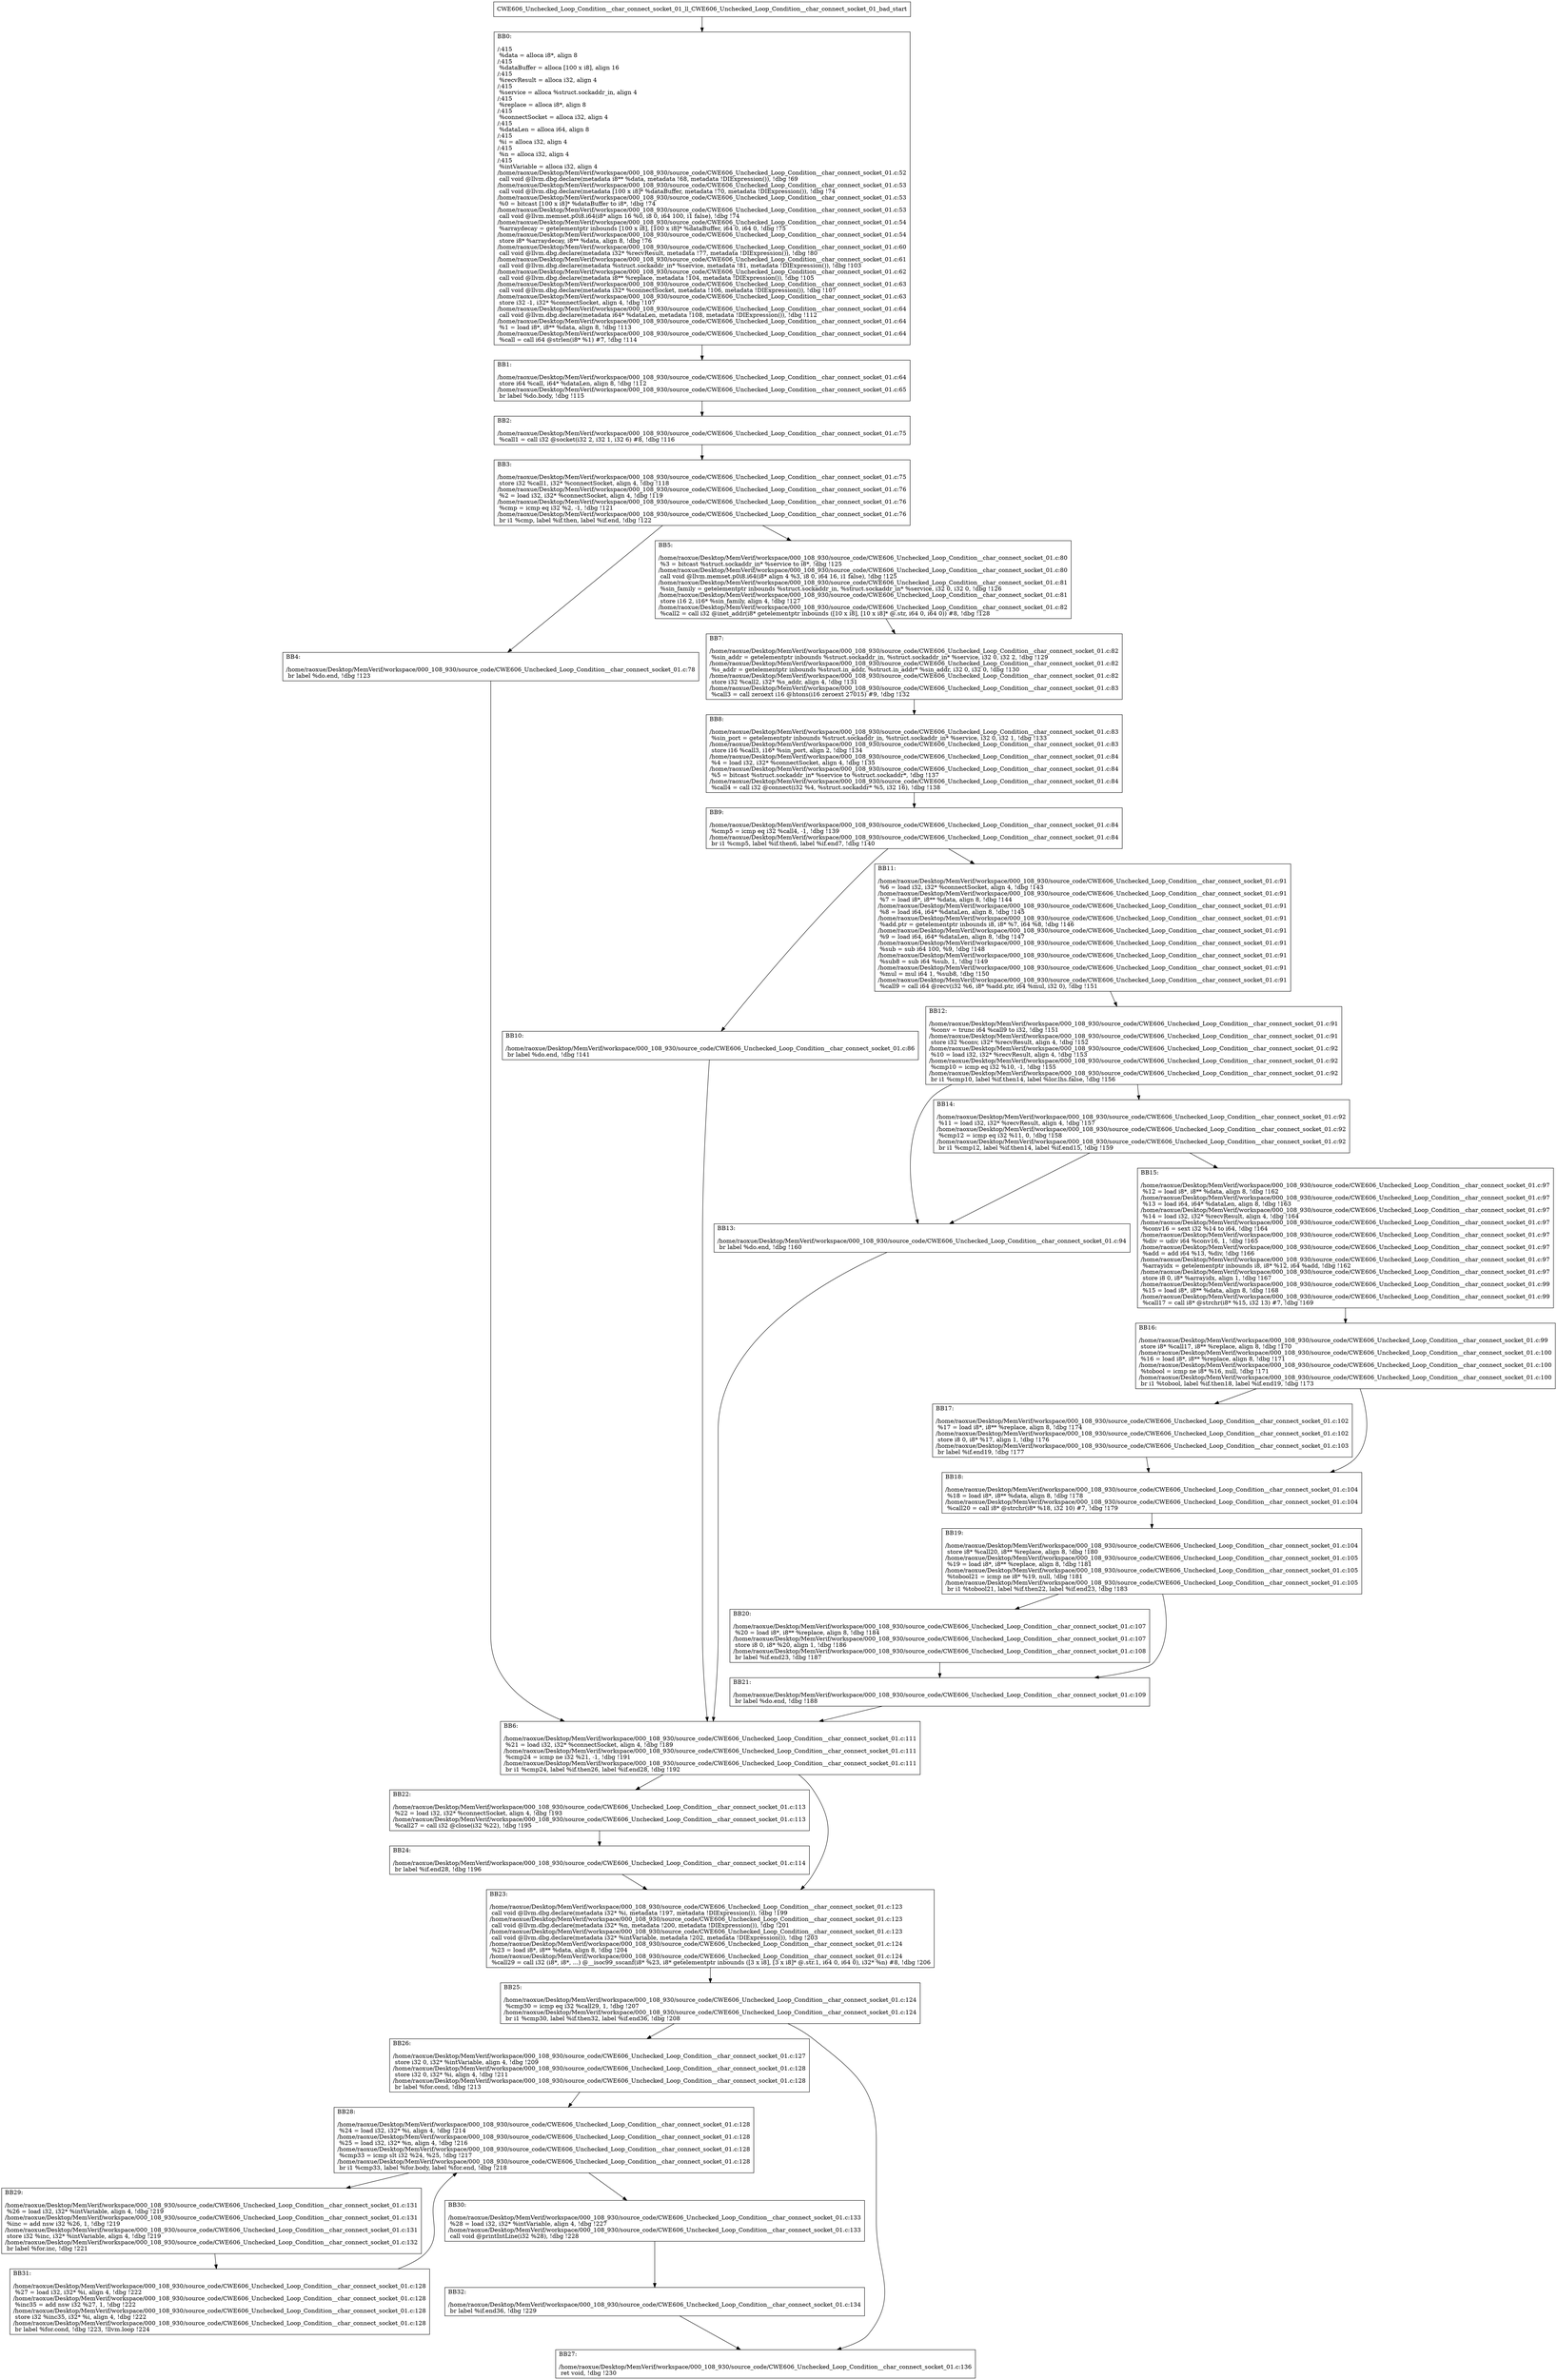 digraph "CFG for'CWE606_Unchecked_Loop_Condition__char_connect_socket_01_ll_CWE606_Unchecked_Loop_Condition__char_connect_socket_01_bad' function" {
	BBCWE606_Unchecked_Loop_Condition__char_connect_socket_01_ll_CWE606_Unchecked_Loop_Condition__char_connect_socket_01_bad_start[shape=record,label="{CWE606_Unchecked_Loop_Condition__char_connect_socket_01_ll_CWE606_Unchecked_Loop_Condition__char_connect_socket_01_bad_start}"];
	BBCWE606_Unchecked_Loop_Condition__char_connect_socket_01_ll_CWE606_Unchecked_Loop_Condition__char_connect_socket_01_bad_start-> CWE606_Unchecked_Loop_Condition__char_connect_socket_01_ll_CWE606_Unchecked_Loop_Condition__char_connect_socket_01_badBB0;
	CWE606_Unchecked_Loop_Condition__char_connect_socket_01_ll_CWE606_Unchecked_Loop_Condition__char_connect_socket_01_badBB0 [shape=record, label="{BB0:\l\l/:415\l
  %data = alloca i8*, align 8\l
/:415\l
  %dataBuffer = alloca [100 x i8], align 16\l
/:415\l
  %recvResult = alloca i32, align 4\l
/:415\l
  %service = alloca %struct.sockaddr_in, align 4\l
/:415\l
  %replace = alloca i8*, align 8\l
/:415\l
  %connectSocket = alloca i32, align 4\l
/:415\l
  %dataLen = alloca i64, align 8\l
/:415\l
  %i = alloca i32, align 4\l
/:415\l
  %n = alloca i32, align 4\l
/:415\l
  %intVariable = alloca i32, align 4\l
/home/raoxue/Desktop/MemVerif/workspace/000_108_930/source_code/CWE606_Unchecked_Loop_Condition__char_connect_socket_01.c:52\l
  call void @llvm.dbg.declare(metadata i8** %data, metadata !68, metadata !DIExpression()), !dbg !69\l
/home/raoxue/Desktop/MemVerif/workspace/000_108_930/source_code/CWE606_Unchecked_Loop_Condition__char_connect_socket_01.c:53\l
  call void @llvm.dbg.declare(metadata [100 x i8]* %dataBuffer, metadata !70, metadata !DIExpression()), !dbg !74\l
/home/raoxue/Desktop/MemVerif/workspace/000_108_930/source_code/CWE606_Unchecked_Loop_Condition__char_connect_socket_01.c:53\l
  %0 = bitcast [100 x i8]* %dataBuffer to i8*, !dbg !74\l
/home/raoxue/Desktop/MemVerif/workspace/000_108_930/source_code/CWE606_Unchecked_Loop_Condition__char_connect_socket_01.c:53\l
  call void @llvm.memset.p0i8.i64(i8* align 16 %0, i8 0, i64 100, i1 false), !dbg !74\l
/home/raoxue/Desktop/MemVerif/workspace/000_108_930/source_code/CWE606_Unchecked_Loop_Condition__char_connect_socket_01.c:54\l
  %arraydecay = getelementptr inbounds [100 x i8], [100 x i8]* %dataBuffer, i64 0, i64 0, !dbg !75\l
/home/raoxue/Desktop/MemVerif/workspace/000_108_930/source_code/CWE606_Unchecked_Loop_Condition__char_connect_socket_01.c:54\l
  store i8* %arraydecay, i8** %data, align 8, !dbg !76\l
/home/raoxue/Desktop/MemVerif/workspace/000_108_930/source_code/CWE606_Unchecked_Loop_Condition__char_connect_socket_01.c:60\l
  call void @llvm.dbg.declare(metadata i32* %recvResult, metadata !77, metadata !DIExpression()), !dbg !80\l
/home/raoxue/Desktop/MemVerif/workspace/000_108_930/source_code/CWE606_Unchecked_Loop_Condition__char_connect_socket_01.c:61\l
  call void @llvm.dbg.declare(metadata %struct.sockaddr_in* %service, metadata !81, metadata !DIExpression()), !dbg !103\l
/home/raoxue/Desktop/MemVerif/workspace/000_108_930/source_code/CWE606_Unchecked_Loop_Condition__char_connect_socket_01.c:62\l
  call void @llvm.dbg.declare(metadata i8** %replace, metadata !104, metadata !DIExpression()), !dbg !105\l
/home/raoxue/Desktop/MemVerif/workspace/000_108_930/source_code/CWE606_Unchecked_Loop_Condition__char_connect_socket_01.c:63\l
  call void @llvm.dbg.declare(metadata i32* %connectSocket, metadata !106, metadata !DIExpression()), !dbg !107\l
/home/raoxue/Desktop/MemVerif/workspace/000_108_930/source_code/CWE606_Unchecked_Loop_Condition__char_connect_socket_01.c:63\l
  store i32 -1, i32* %connectSocket, align 4, !dbg !107\l
/home/raoxue/Desktop/MemVerif/workspace/000_108_930/source_code/CWE606_Unchecked_Loop_Condition__char_connect_socket_01.c:64\l
  call void @llvm.dbg.declare(metadata i64* %dataLen, metadata !108, metadata !DIExpression()), !dbg !112\l
/home/raoxue/Desktop/MemVerif/workspace/000_108_930/source_code/CWE606_Unchecked_Loop_Condition__char_connect_socket_01.c:64\l
  %1 = load i8*, i8** %data, align 8, !dbg !113\l
/home/raoxue/Desktop/MemVerif/workspace/000_108_930/source_code/CWE606_Unchecked_Loop_Condition__char_connect_socket_01.c:64\l
  %call = call i64 @strlen(i8* %1) #7, !dbg !114\l
}"];
	CWE606_Unchecked_Loop_Condition__char_connect_socket_01_ll_CWE606_Unchecked_Loop_Condition__char_connect_socket_01_badBB0-> CWE606_Unchecked_Loop_Condition__char_connect_socket_01_ll_CWE606_Unchecked_Loop_Condition__char_connect_socket_01_badBB1;
	CWE606_Unchecked_Loop_Condition__char_connect_socket_01_ll_CWE606_Unchecked_Loop_Condition__char_connect_socket_01_badBB1 [shape=record, label="{BB1:\l\l/home/raoxue/Desktop/MemVerif/workspace/000_108_930/source_code/CWE606_Unchecked_Loop_Condition__char_connect_socket_01.c:64\l
  store i64 %call, i64* %dataLen, align 8, !dbg !112\l
/home/raoxue/Desktop/MemVerif/workspace/000_108_930/source_code/CWE606_Unchecked_Loop_Condition__char_connect_socket_01.c:65\l
  br label %do.body, !dbg !115\l
}"];
	CWE606_Unchecked_Loop_Condition__char_connect_socket_01_ll_CWE606_Unchecked_Loop_Condition__char_connect_socket_01_badBB1-> CWE606_Unchecked_Loop_Condition__char_connect_socket_01_ll_CWE606_Unchecked_Loop_Condition__char_connect_socket_01_badBB2;
	CWE606_Unchecked_Loop_Condition__char_connect_socket_01_ll_CWE606_Unchecked_Loop_Condition__char_connect_socket_01_badBB2 [shape=record, label="{BB2:\l\l/home/raoxue/Desktop/MemVerif/workspace/000_108_930/source_code/CWE606_Unchecked_Loop_Condition__char_connect_socket_01.c:75\l
  %call1 = call i32 @socket(i32 2, i32 1, i32 6) #8, !dbg !116\l
}"];
	CWE606_Unchecked_Loop_Condition__char_connect_socket_01_ll_CWE606_Unchecked_Loop_Condition__char_connect_socket_01_badBB2-> CWE606_Unchecked_Loop_Condition__char_connect_socket_01_ll_CWE606_Unchecked_Loop_Condition__char_connect_socket_01_badBB3;
	CWE606_Unchecked_Loop_Condition__char_connect_socket_01_ll_CWE606_Unchecked_Loop_Condition__char_connect_socket_01_badBB3 [shape=record, label="{BB3:\l\l/home/raoxue/Desktop/MemVerif/workspace/000_108_930/source_code/CWE606_Unchecked_Loop_Condition__char_connect_socket_01.c:75\l
  store i32 %call1, i32* %connectSocket, align 4, !dbg !118\l
/home/raoxue/Desktop/MemVerif/workspace/000_108_930/source_code/CWE606_Unchecked_Loop_Condition__char_connect_socket_01.c:76\l
  %2 = load i32, i32* %connectSocket, align 4, !dbg !119\l
/home/raoxue/Desktop/MemVerif/workspace/000_108_930/source_code/CWE606_Unchecked_Loop_Condition__char_connect_socket_01.c:76\l
  %cmp = icmp eq i32 %2, -1, !dbg !121\l
/home/raoxue/Desktop/MemVerif/workspace/000_108_930/source_code/CWE606_Unchecked_Loop_Condition__char_connect_socket_01.c:76\l
  br i1 %cmp, label %if.then, label %if.end, !dbg !122\l
}"];
	CWE606_Unchecked_Loop_Condition__char_connect_socket_01_ll_CWE606_Unchecked_Loop_Condition__char_connect_socket_01_badBB3-> CWE606_Unchecked_Loop_Condition__char_connect_socket_01_ll_CWE606_Unchecked_Loop_Condition__char_connect_socket_01_badBB4;
	CWE606_Unchecked_Loop_Condition__char_connect_socket_01_ll_CWE606_Unchecked_Loop_Condition__char_connect_socket_01_badBB3-> CWE606_Unchecked_Loop_Condition__char_connect_socket_01_ll_CWE606_Unchecked_Loop_Condition__char_connect_socket_01_badBB5;
	CWE606_Unchecked_Loop_Condition__char_connect_socket_01_ll_CWE606_Unchecked_Loop_Condition__char_connect_socket_01_badBB4 [shape=record, label="{BB4:\l\l/home/raoxue/Desktop/MemVerif/workspace/000_108_930/source_code/CWE606_Unchecked_Loop_Condition__char_connect_socket_01.c:78\l
  br label %do.end, !dbg !123\l
}"];
	CWE606_Unchecked_Loop_Condition__char_connect_socket_01_ll_CWE606_Unchecked_Loop_Condition__char_connect_socket_01_badBB4-> CWE606_Unchecked_Loop_Condition__char_connect_socket_01_ll_CWE606_Unchecked_Loop_Condition__char_connect_socket_01_badBB6;
	CWE606_Unchecked_Loop_Condition__char_connect_socket_01_ll_CWE606_Unchecked_Loop_Condition__char_connect_socket_01_badBB5 [shape=record, label="{BB5:\l\l/home/raoxue/Desktop/MemVerif/workspace/000_108_930/source_code/CWE606_Unchecked_Loop_Condition__char_connect_socket_01.c:80\l
  %3 = bitcast %struct.sockaddr_in* %service to i8*, !dbg !125\l
/home/raoxue/Desktop/MemVerif/workspace/000_108_930/source_code/CWE606_Unchecked_Loop_Condition__char_connect_socket_01.c:80\l
  call void @llvm.memset.p0i8.i64(i8* align 4 %3, i8 0, i64 16, i1 false), !dbg !125\l
/home/raoxue/Desktop/MemVerif/workspace/000_108_930/source_code/CWE606_Unchecked_Loop_Condition__char_connect_socket_01.c:81\l
  %sin_family = getelementptr inbounds %struct.sockaddr_in, %struct.sockaddr_in* %service, i32 0, i32 0, !dbg !126\l
/home/raoxue/Desktop/MemVerif/workspace/000_108_930/source_code/CWE606_Unchecked_Loop_Condition__char_connect_socket_01.c:81\l
  store i16 2, i16* %sin_family, align 4, !dbg !127\l
/home/raoxue/Desktop/MemVerif/workspace/000_108_930/source_code/CWE606_Unchecked_Loop_Condition__char_connect_socket_01.c:82\l
  %call2 = call i32 @inet_addr(i8* getelementptr inbounds ([10 x i8], [10 x i8]* @.str, i64 0, i64 0)) #8, !dbg !128\l
}"];
	CWE606_Unchecked_Loop_Condition__char_connect_socket_01_ll_CWE606_Unchecked_Loop_Condition__char_connect_socket_01_badBB5-> CWE606_Unchecked_Loop_Condition__char_connect_socket_01_ll_CWE606_Unchecked_Loop_Condition__char_connect_socket_01_badBB7;
	CWE606_Unchecked_Loop_Condition__char_connect_socket_01_ll_CWE606_Unchecked_Loop_Condition__char_connect_socket_01_badBB7 [shape=record, label="{BB7:\l\l/home/raoxue/Desktop/MemVerif/workspace/000_108_930/source_code/CWE606_Unchecked_Loop_Condition__char_connect_socket_01.c:82\l
  %sin_addr = getelementptr inbounds %struct.sockaddr_in, %struct.sockaddr_in* %service, i32 0, i32 2, !dbg !129\l
/home/raoxue/Desktop/MemVerif/workspace/000_108_930/source_code/CWE606_Unchecked_Loop_Condition__char_connect_socket_01.c:82\l
  %s_addr = getelementptr inbounds %struct.in_addr, %struct.in_addr* %sin_addr, i32 0, i32 0, !dbg !130\l
/home/raoxue/Desktop/MemVerif/workspace/000_108_930/source_code/CWE606_Unchecked_Loop_Condition__char_connect_socket_01.c:82\l
  store i32 %call2, i32* %s_addr, align 4, !dbg !131\l
/home/raoxue/Desktop/MemVerif/workspace/000_108_930/source_code/CWE606_Unchecked_Loop_Condition__char_connect_socket_01.c:83\l
  %call3 = call zeroext i16 @htons(i16 zeroext 27015) #9, !dbg !132\l
}"];
	CWE606_Unchecked_Loop_Condition__char_connect_socket_01_ll_CWE606_Unchecked_Loop_Condition__char_connect_socket_01_badBB7-> CWE606_Unchecked_Loop_Condition__char_connect_socket_01_ll_CWE606_Unchecked_Loop_Condition__char_connect_socket_01_badBB8;
	CWE606_Unchecked_Loop_Condition__char_connect_socket_01_ll_CWE606_Unchecked_Loop_Condition__char_connect_socket_01_badBB8 [shape=record, label="{BB8:\l\l/home/raoxue/Desktop/MemVerif/workspace/000_108_930/source_code/CWE606_Unchecked_Loop_Condition__char_connect_socket_01.c:83\l
  %sin_port = getelementptr inbounds %struct.sockaddr_in, %struct.sockaddr_in* %service, i32 0, i32 1, !dbg !133\l
/home/raoxue/Desktop/MemVerif/workspace/000_108_930/source_code/CWE606_Unchecked_Loop_Condition__char_connect_socket_01.c:83\l
  store i16 %call3, i16* %sin_port, align 2, !dbg !134\l
/home/raoxue/Desktop/MemVerif/workspace/000_108_930/source_code/CWE606_Unchecked_Loop_Condition__char_connect_socket_01.c:84\l
  %4 = load i32, i32* %connectSocket, align 4, !dbg !135\l
/home/raoxue/Desktop/MemVerif/workspace/000_108_930/source_code/CWE606_Unchecked_Loop_Condition__char_connect_socket_01.c:84\l
  %5 = bitcast %struct.sockaddr_in* %service to %struct.sockaddr*, !dbg !137\l
/home/raoxue/Desktop/MemVerif/workspace/000_108_930/source_code/CWE606_Unchecked_Loop_Condition__char_connect_socket_01.c:84\l
  %call4 = call i32 @connect(i32 %4, %struct.sockaddr* %5, i32 16), !dbg !138\l
}"];
	CWE606_Unchecked_Loop_Condition__char_connect_socket_01_ll_CWE606_Unchecked_Loop_Condition__char_connect_socket_01_badBB8-> CWE606_Unchecked_Loop_Condition__char_connect_socket_01_ll_CWE606_Unchecked_Loop_Condition__char_connect_socket_01_badBB9;
	CWE606_Unchecked_Loop_Condition__char_connect_socket_01_ll_CWE606_Unchecked_Loop_Condition__char_connect_socket_01_badBB9 [shape=record, label="{BB9:\l\l/home/raoxue/Desktop/MemVerif/workspace/000_108_930/source_code/CWE606_Unchecked_Loop_Condition__char_connect_socket_01.c:84\l
  %cmp5 = icmp eq i32 %call4, -1, !dbg !139\l
/home/raoxue/Desktop/MemVerif/workspace/000_108_930/source_code/CWE606_Unchecked_Loop_Condition__char_connect_socket_01.c:84\l
  br i1 %cmp5, label %if.then6, label %if.end7, !dbg !140\l
}"];
	CWE606_Unchecked_Loop_Condition__char_connect_socket_01_ll_CWE606_Unchecked_Loop_Condition__char_connect_socket_01_badBB9-> CWE606_Unchecked_Loop_Condition__char_connect_socket_01_ll_CWE606_Unchecked_Loop_Condition__char_connect_socket_01_badBB10;
	CWE606_Unchecked_Loop_Condition__char_connect_socket_01_ll_CWE606_Unchecked_Loop_Condition__char_connect_socket_01_badBB9-> CWE606_Unchecked_Loop_Condition__char_connect_socket_01_ll_CWE606_Unchecked_Loop_Condition__char_connect_socket_01_badBB11;
	CWE606_Unchecked_Loop_Condition__char_connect_socket_01_ll_CWE606_Unchecked_Loop_Condition__char_connect_socket_01_badBB10 [shape=record, label="{BB10:\l\l/home/raoxue/Desktop/MemVerif/workspace/000_108_930/source_code/CWE606_Unchecked_Loop_Condition__char_connect_socket_01.c:86\l
  br label %do.end, !dbg !141\l
}"];
	CWE606_Unchecked_Loop_Condition__char_connect_socket_01_ll_CWE606_Unchecked_Loop_Condition__char_connect_socket_01_badBB10-> CWE606_Unchecked_Loop_Condition__char_connect_socket_01_ll_CWE606_Unchecked_Loop_Condition__char_connect_socket_01_badBB6;
	CWE606_Unchecked_Loop_Condition__char_connect_socket_01_ll_CWE606_Unchecked_Loop_Condition__char_connect_socket_01_badBB11 [shape=record, label="{BB11:\l\l/home/raoxue/Desktop/MemVerif/workspace/000_108_930/source_code/CWE606_Unchecked_Loop_Condition__char_connect_socket_01.c:91\l
  %6 = load i32, i32* %connectSocket, align 4, !dbg !143\l
/home/raoxue/Desktop/MemVerif/workspace/000_108_930/source_code/CWE606_Unchecked_Loop_Condition__char_connect_socket_01.c:91\l
  %7 = load i8*, i8** %data, align 8, !dbg !144\l
/home/raoxue/Desktop/MemVerif/workspace/000_108_930/source_code/CWE606_Unchecked_Loop_Condition__char_connect_socket_01.c:91\l
  %8 = load i64, i64* %dataLen, align 8, !dbg !145\l
/home/raoxue/Desktop/MemVerif/workspace/000_108_930/source_code/CWE606_Unchecked_Loop_Condition__char_connect_socket_01.c:91\l
  %add.ptr = getelementptr inbounds i8, i8* %7, i64 %8, !dbg !146\l
/home/raoxue/Desktop/MemVerif/workspace/000_108_930/source_code/CWE606_Unchecked_Loop_Condition__char_connect_socket_01.c:91\l
  %9 = load i64, i64* %dataLen, align 8, !dbg !147\l
/home/raoxue/Desktop/MemVerif/workspace/000_108_930/source_code/CWE606_Unchecked_Loop_Condition__char_connect_socket_01.c:91\l
  %sub = sub i64 100, %9, !dbg !148\l
/home/raoxue/Desktop/MemVerif/workspace/000_108_930/source_code/CWE606_Unchecked_Loop_Condition__char_connect_socket_01.c:91\l
  %sub8 = sub i64 %sub, 1, !dbg !149\l
/home/raoxue/Desktop/MemVerif/workspace/000_108_930/source_code/CWE606_Unchecked_Loop_Condition__char_connect_socket_01.c:91\l
  %mul = mul i64 1, %sub8, !dbg !150\l
/home/raoxue/Desktop/MemVerif/workspace/000_108_930/source_code/CWE606_Unchecked_Loop_Condition__char_connect_socket_01.c:91\l
  %call9 = call i64 @recv(i32 %6, i8* %add.ptr, i64 %mul, i32 0), !dbg !151\l
}"];
	CWE606_Unchecked_Loop_Condition__char_connect_socket_01_ll_CWE606_Unchecked_Loop_Condition__char_connect_socket_01_badBB11-> CWE606_Unchecked_Loop_Condition__char_connect_socket_01_ll_CWE606_Unchecked_Loop_Condition__char_connect_socket_01_badBB12;
	CWE606_Unchecked_Loop_Condition__char_connect_socket_01_ll_CWE606_Unchecked_Loop_Condition__char_connect_socket_01_badBB12 [shape=record, label="{BB12:\l\l/home/raoxue/Desktop/MemVerif/workspace/000_108_930/source_code/CWE606_Unchecked_Loop_Condition__char_connect_socket_01.c:91\l
  %conv = trunc i64 %call9 to i32, !dbg !151\l
/home/raoxue/Desktop/MemVerif/workspace/000_108_930/source_code/CWE606_Unchecked_Loop_Condition__char_connect_socket_01.c:91\l
  store i32 %conv, i32* %recvResult, align 4, !dbg !152\l
/home/raoxue/Desktop/MemVerif/workspace/000_108_930/source_code/CWE606_Unchecked_Loop_Condition__char_connect_socket_01.c:92\l
  %10 = load i32, i32* %recvResult, align 4, !dbg !153\l
/home/raoxue/Desktop/MemVerif/workspace/000_108_930/source_code/CWE606_Unchecked_Loop_Condition__char_connect_socket_01.c:92\l
  %cmp10 = icmp eq i32 %10, -1, !dbg !155\l
/home/raoxue/Desktop/MemVerif/workspace/000_108_930/source_code/CWE606_Unchecked_Loop_Condition__char_connect_socket_01.c:92\l
  br i1 %cmp10, label %if.then14, label %lor.lhs.false, !dbg !156\l
}"];
	CWE606_Unchecked_Loop_Condition__char_connect_socket_01_ll_CWE606_Unchecked_Loop_Condition__char_connect_socket_01_badBB12-> CWE606_Unchecked_Loop_Condition__char_connect_socket_01_ll_CWE606_Unchecked_Loop_Condition__char_connect_socket_01_badBB13;
	CWE606_Unchecked_Loop_Condition__char_connect_socket_01_ll_CWE606_Unchecked_Loop_Condition__char_connect_socket_01_badBB12-> CWE606_Unchecked_Loop_Condition__char_connect_socket_01_ll_CWE606_Unchecked_Loop_Condition__char_connect_socket_01_badBB14;
	CWE606_Unchecked_Loop_Condition__char_connect_socket_01_ll_CWE606_Unchecked_Loop_Condition__char_connect_socket_01_badBB14 [shape=record, label="{BB14:\l\l/home/raoxue/Desktop/MemVerif/workspace/000_108_930/source_code/CWE606_Unchecked_Loop_Condition__char_connect_socket_01.c:92\l
  %11 = load i32, i32* %recvResult, align 4, !dbg !157\l
/home/raoxue/Desktop/MemVerif/workspace/000_108_930/source_code/CWE606_Unchecked_Loop_Condition__char_connect_socket_01.c:92\l
  %cmp12 = icmp eq i32 %11, 0, !dbg !158\l
/home/raoxue/Desktop/MemVerif/workspace/000_108_930/source_code/CWE606_Unchecked_Loop_Condition__char_connect_socket_01.c:92\l
  br i1 %cmp12, label %if.then14, label %if.end15, !dbg !159\l
}"];
	CWE606_Unchecked_Loop_Condition__char_connect_socket_01_ll_CWE606_Unchecked_Loop_Condition__char_connect_socket_01_badBB14-> CWE606_Unchecked_Loop_Condition__char_connect_socket_01_ll_CWE606_Unchecked_Loop_Condition__char_connect_socket_01_badBB13;
	CWE606_Unchecked_Loop_Condition__char_connect_socket_01_ll_CWE606_Unchecked_Loop_Condition__char_connect_socket_01_badBB14-> CWE606_Unchecked_Loop_Condition__char_connect_socket_01_ll_CWE606_Unchecked_Loop_Condition__char_connect_socket_01_badBB15;
	CWE606_Unchecked_Loop_Condition__char_connect_socket_01_ll_CWE606_Unchecked_Loop_Condition__char_connect_socket_01_badBB13 [shape=record, label="{BB13:\l\l/home/raoxue/Desktop/MemVerif/workspace/000_108_930/source_code/CWE606_Unchecked_Loop_Condition__char_connect_socket_01.c:94\l
  br label %do.end, !dbg !160\l
}"];
	CWE606_Unchecked_Loop_Condition__char_connect_socket_01_ll_CWE606_Unchecked_Loop_Condition__char_connect_socket_01_badBB13-> CWE606_Unchecked_Loop_Condition__char_connect_socket_01_ll_CWE606_Unchecked_Loop_Condition__char_connect_socket_01_badBB6;
	CWE606_Unchecked_Loop_Condition__char_connect_socket_01_ll_CWE606_Unchecked_Loop_Condition__char_connect_socket_01_badBB15 [shape=record, label="{BB15:\l\l/home/raoxue/Desktop/MemVerif/workspace/000_108_930/source_code/CWE606_Unchecked_Loop_Condition__char_connect_socket_01.c:97\l
  %12 = load i8*, i8** %data, align 8, !dbg !162\l
/home/raoxue/Desktop/MemVerif/workspace/000_108_930/source_code/CWE606_Unchecked_Loop_Condition__char_connect_socket_01.c:97\l
  %13 = load i64, i64* %dataLen, align 8, !dbg !163\l
/home/raoxue/Desktop/MemVerif/workspace/000_108_930/source_code/CWE606_Unchecked_Loop_Condition__char_connect_socket_01.c:97\l
  %14 = load i32, i32* %recvResult, align 4, !dbg !164\l
/home/raoxue/Desktop/MemVerif/workspace/000_108_930/source_code/CWE606_Unchecked_Loop_Condition__char_connect_socket_01.c:97\l
  %conv16 = sext i32 %14 to i64, !dbg !164\l
/home/raoxue/Desktop/MemVerif/workspace/000_108_930/source_code/CWE606_Unchecked_Loop_Condition__char_connect_socket_01.c:97\l
  %div = udiv i64 %conv16, 1, !dbg !165\l
/home/raoxue/Desktop/MemVerif/workspace/000_108_930/source_code/CWE606_Unchecked_Loop_Condition__char_connect_socket_01.c:97\l
  %add = add i64 %13, %div, !dbg !166\l
/home/raoxue/Desktop/MemVerif/workspace/000_108_930/source_code/CWE606_Unchecked_Loop_Condition__char_connect_socket_01.c:97\l
  %arrayidx = getelementptr inbounds i8, i8* %12, i64 %add, !dbg !162\l
/home/raoxue/Desktop/MemVerif/workspace/000_108_930/source_code/CWE606_Unchecked_Loop_Condition__char_connect_socket_01.c:97\l
  store i8 0, i8* %arrayidx, align 1, !dbg !167\l
/home/raoxue/Desktop/MemVerif/workspace/000_108_930/source_code/CWE606_Unchecked_Loop_Condition__char_connect_socket_01.c:99\l
  %15 = load i8*, i8** %data, align 8, !dbg !168\l
/home/raoxue/Desktop/MemVerif/workspace/000_108_930/source_code/CWE606_Unchecked_Loop_Condition__char_connect_socket_01.c:99\l
  %call17 = call i8* @strchr(i8* %15, i32 13) #7, !dbg !169\l
}"];
	CWE606_Unchecked_Loop_Condition__char_connect_socket_01_ll_CWE606_Unchecked_Loop_Condition__char_connect_socket_01_badBB15-> CWE606_Unchecked_Loop_Condition__char_connect_socket_01_ll_CWE606_Unchecked_Loop_Condition__char_connect_socket_01_badBB16;
	CWE606_Unchecked_Loop_Condition__char_connect_socket_01_ll_CWE606_Unchecked_Loop_Condition__char_connect_socket_01_badBB16 [shape=record, label="{BB16:\l\l/home/raoxue/Desktop/MemVerif/workspace/000_108_930/source_code/CWE606_Unchecked_Loop_Condition__char_connect_socket_01.c:99\l
  store i8* %call17, i8** %replace, align 8, !dbg !170\l
/home/raoxue/Desktop/MemVerif/workspace/000_108_930/source_code/CWE606_Unchecked_Loop_Condition__char_connect_socket_01.c:100\l
  %16 = load i8*, i8** %replace, align 8, !dbg !171\l
/home/raoxue/Desktop/MemVerif/workspace/000_108_930/source_code/CWE606_Unchecked_Loop_Condition__char_connect_socket_01.c:100\l
  %tobool = icmp ne i8* %16, null, !dbg !171\l
/home/raoxue/Desktop/MemVerif/workspace/000_108_930/source_code/CWE606_Unchecked_Loop_Condition__char_connect_socket_01.c:100\l
  br i1 %tobool, label %if.then18, label %if.end19, !dbg !173\l
}"];
	CWE606_Unchecked_Loop_Condition__char_connect_socket_01_ll_CWE606_Unchecked_Loop_Condition__char_connect_socket_01_badBB16-> CWE606_Unchecked_Loop_Condition__char_connect_socket_01_ll_CWE606_Unchecked_Loop_Condition__char_connect_socket_01_badBB17;
	CWE606_Unchecked_Loop_Condition__char_connect_socket_01_ll_CWE606_Unchecked_Loop_Condition__char_connect_socket_01_badBB16-> CWE606_Unchecked_Loop_Condition__char_connect_socket_01_ll_CWE606_Unchecked_Loop_Condition__char_connect_socket_01_badBB18;
	CWE606_Unchecked_Loop_Condition__char_connect_socket_01_ll_CWE606_Unchecked_Loop_Condition__char_connect_socket_01_badBB17 [shape=record, label="{BB17:\l\l/home/raoxue/Desktop/MemVerif/workspace/000_108_930/source_code/CWE606_Unchecked_Loop_Condition__char_connect_socket_01.c:102\l
  %17 = load i8*, i8** %replace, align 8, !dbg !174\l
/home/raoxue/Desktop/MemVerif/workspace/000_108_930/source_code/CWE606_Unchecked_Loop_Condition__char_connect_socket_01.c:102\l
  store i8 0, i8* %17, align 1, !dbg !176\l
/home/raoxue/Desktop/MemVerif/workspace/000_108_930/source_code/CWE606_Unchecked_Loop_Condition__char_connect_socket_01.c:103\l
  br label %if.end19, !dbg !177\l
}"];
	CWE606_Unchecked_Loop_Condition__char_connect_socket_01_ll_CWE606_Unchecked_Loop_Condition__char_connect_socket_01_badBB17-> CWE606_Unchecked_Loop_Condition__char_connect_socket_01_ll_CWE606_Unchecked_Loop_Condition__char_connect_socket_01_badBB18;
	CWE606_Unchecked_Loop_Condition__char_connect_socket_01_ll_CWE606_Unchecked_Loop_Condition__char_connect_socket_01_badBB18 [shape=record, label="{BB18:\l\l/home/raoxue/Desktop/MemVerif/workspace/000_108_930/source_code/CWE606_Unchecked_Loop_Condition__char_connect_socket_01.c:104\l
  %18 = load i8*, i8** %data, align 8, !dbg !178\l
/home/raoxue/Desktop/MemVerif/workspace/000_108_930/source_code/CWE606_Unchecked_Loop_Condition__char_connect_socket_01.c:104\l
  %call20 = call i8* @strchr(i8* %18, i32 10) #7, !dbg !179\l
}"];
	CWE606_Unchecked_Loop_Condition__char_connect_socket_01_ll_CWE606_Unchecked_Loop_Condition__char_connect_socket_01_badBB18-> CWE606_Unchecked_Loop_Condition__char_connect_socket_01_ll_CWE606_Unchecked_Loop_Condition__char_connect_socket_01_badBB19;
	CWE606_Unchecked_Loop_Condition__char_connect_socket_01_ll_CWE606_Unchecked_Loop_Condition__char_connect_socket_01_badBB19 [shape=record, label="{BB19:\l\l/home/raoxue/Desktop/MemVerif/workspace/000_108_930/source_code/CWE606_Unchecked_Loop_Condition__char_connect_socket_01.c:104\l
  store i8* %call20, i8** %replace, align 8, !dbg !180\l
/home/raoxue/Desktop/MemVerif/workspace/000_108_930/source_code/CWE606_Unchecked_Loop_Condition__char_connect_socket_01.c:105\l
  %19 = load i8*, i8** %replace, align 8, !dbg !181\l
/home/raoxue/Desktop/MemVerif/workspace/000_108_930/source_code/CWE606_Unchecked_Loop_Condition__char_connect_socket_01.c:105\l
  %tobool21 = icmp ne i8* %19, null, !dbg !181\l
/home/raoxue/Desktop/MemVerif/workspace/000_108_930/source_code/CWE606_Unchecked_Loop_Condition__char_connect_socket_01.c:105\l
  br i1 %tobool21, label %if.then22, label %if.end23, !dbg !183\l
}"];
	CWE606_Unchecked_Loop_Condition__char_connect_socket_01_ll_CWE606_Unchecked_Loop_Condition__char_connect_socket_01_badBB19-> CWE606_Unchecked_Loop_Condition__char_connect_socket_01_ll_CWE606_Unchecked_Loop_Condition__char_connect_socket_01_badBB20;
	CWE606_Unchecked_Loop_Condition__char_connect_socket_01_ll_CWE606_Unchecked_Loop_Condition__char_connect_socket_01_badBB19-> CWE606_Unchecked_Loop_Condition__char_connect_socket_01_ll_CWE606_Unchecked_Loop_Condition__char_connect_socket_01_badBB21;
	CWE606_Unchecked_Loop_Condition__char_connect_socket_01_ll_CWE606_Unchecked_Loop_Condition__char_connect_socket_01_badBB20 [shape=record, label="{BB20:\l\l/home/raoxue/Desktop/MemVerif/workspace/000_108_930/source_code/CWE606_Unchecked_Loop_Condition__char_connect_socket_01.c:107\l
  %20 = load i8*, i8** %replace, align 8, !dbg !184\l
/home/raoxue/Desktop/MemVerif/workspace/000_108_930/source_code/CWE606_Unchecked_Loop_Condition__char_connect_socket_01.c:107\l
  store i8 0, i8* %20, align 1, !dbg !186\l
/home/raoxue/Desktop/MemVerif/workspace/000_108_930/source_code/CWE606_Unchecked_Loop_Condition__char_connect_socket_01.c:108\l
  br label %if.end23, !dbg !187\l
}"];
	CWE606_Unchecked_Loop_Condition__char_connect_socket_01_ll_CWE606_Unchecked_Loop_Condition__char_connect_socket_01_badBB20-> CWE606_Unchecked_Loop_Condition__char_connect_socket_01_ll_CWE606_Unchecked_Loop_Condition__char_connect_socket_01_badBB21;
	CWE606_Unchecked_Loop_Condition__char_connect_socket_01_ll_CWE606_Unchecked_Loop_Condition__char_connect_socket_01_badBB21 [shape=record, label="{BB21:\l\l/home/raoxue/Desktop/MemVerif/workspace/000_108_930/source_code/CWE606_Unchecked_Loop_Condition__char_connect_socket_01.c:109\l
  br label %do.end, !dbg !188\l
}"];
	CWE606_Unchecked_Loop_Condition__char_connect_socket_01_ll_CWE606_Unchecked_Loop_Condition__char_connect_socket_01_badBB21-> CWE606_Unchecked_Loop_Condition__char_connect_socket_01_ll_CWE606_Unchecked_Loop_Condition__char_connect_socket_01_badBB6;
	CWE606_Unchecked_Loop_Condition__char_connect_socket_01_ll_CWE606_Unchecked_Loop_Condition__char_connect_socket_01_badBB6 [shape=record, label="{BB6:\l\l/home/raoxue/Desktop/MemVerif/workspace/000_108_930/source_code/CWE606_Unchecked_Loop_Condition__char_connect_socket_01.c:111\l
  %21 = load i32, i32* %connectSocket, align 4, !dbg !189\l
/home/raoxue/Desktop/MemVerif/workspace/000_108_930/source_code/CWE606_Unchecked_Loop_Condition__char_connect_socket_01.c:111\l
  %cmp24 = icmp ne i32 %21, -1, !dbg !191\l
/home/raoxue/Desktop/MemVerif/workspace/000_108_930/source_code/CWE606_Unchecked_Loop_Condition__char_connect_socket_01.c:111\l
  br i1 %cmp24, label %if.then26, label %if.end28, !dbg !192\l
}"];
	CWE606_Unchecked_Loop_Condition__char_connect_socket_01_ll_CWE606_Unchecked_Loop_Condition__char_connect_socket_01_badBB6-> CWE606_Unchecked_Loop_Condition__char_connect_socket_01_ll_CWE606_Unchecked_Loop_Condition__char_connect_socket_01_badBB22;
	CWE606_Unchecked_Loop_Condition__char_connect_socket_01_ll_CWE606_Unchecked_Loop_Condition__char_connect_socket_01_badBB6-> CWE606_Unchecked_Loop_Condition__char_connect_socket_01_ll_CWE606_Unchecked_Loop_Condition__char_connect_socket_01_badBB23;
	CWE606_Unchecked_Loop_Condition__char_connect_socket_01_ll_CWE606_Unchecked_Loop_Condition__char_connect_socket_01_badBB22 [shape=record, label="{BB22:\l\l/home/raoxue/Desktop/MemVerif/workspace/000_108_930/source_code/CWE606_Unchecked_Loop_Condition__char_connect_socket_01.c:113\l
  %22 = load i32, i32* %connectSocket, align 4, !dbg !193\l
/home/raoxue/Desktop/MemVerif/workspace/000_108_930/source_code/CWE606_Unchecked_Loop_Condition__char_connect_socket_01.c:113\l
  %call27 = call i32 @close(i32 %22), !dbg !195\l
}"];
	CWE606_Unchecked_Loop_Condition__char_connect_socket_01_ll_CWE606_Unchecked_Loop_Condition__char_connect_socket_01_badBB22-> CWE606_Unchecked_Loop_Condition__char_connect_socket_01_ll_CWE606_Unchecked_Loop_Condition__char_connect_socket_01_badBB24;
	CWE606_Unchecked_Loop_Condition__char_connect_socket_01_ll_CWE606_Unchecked_Loop_Condition__char_connect_socket_01_badBB24 [shape=record, label="{BB24:\l\l/home/raoxue/Desktop/MemVerif/workspace/000_108_930/source_code/CWE606_Unchecked_Loop_Condition__char_connect_socket_01.c:114\l
  br label %if.end28, !dbg !196\l
}"];
	CWE606_Unchecked_Loop_Condition__char_connect_socket_01_ll_CWE606_Unchecked_Loop_Condition__char_connect_socket_01_badBB24-> CWE606_Unchecked_Loop_Condition__char_connect_socket_01_ll_CWE606_Unchecked_Loop_Condition__char_connect_socket_01_badBB23;
	CWE606_Unchecked_Loop_Condition__char_connect_socket_01_ll_CWE606_Unchecked_Loop_Condition__char_connect_socket_01_badBB23 [shape=record, label="{BB23:\l\l/home/raoxue/Desktop/MemVerif/workspace/000_108_930/source_code/CWE606_Unchecked_Loop_Condition__char_connect_socket_01.c:123\l
  call void @llvm.dbg.declare(metadata i32* %i, metadata !197, metadata !DIExpression()), !dbg !199\l
/home/raoxue/Desktop/MemVerif/workspace/000_108_930/source_code/CWE606_Unchecked_Loop_Condition__char_connect_socket_01.c:123\l
  call void @llvm.dbg.declare(metadata i32* %n, metadata !200, metadata !DIExpression()), !dbg !201\l
/home/raoxue/Desktop/MemVerif/workspace/000_108_930/source_code/CWE606_Unchecked_Loop_Condition__char_connect_socket_01.c:123\l
  call void @llvm.dbg.declare(metadata i32* %intVariable, metadata !202, metadata !DIExpression()), !dbg !203\l
/home/raoxue/Desktop/MemVerif/workspace/000_108_930/source_code/CWE606_Unchecked_Loop_Condition__char_connect_socket_01.c:124\l
  %23 = load i8*, i8** %data, align 8, !dbg !204\l
/home/raoxue/Desktop/MemVerif/workspace/000_108_930/source_code/CWE606_Unchecked_Loop_Condition__char_connect_socket_01.c:124\l
  %call29 = call i32 (i8*, i8*, ...) @__isoc99_sscanf(i8* %23, i8* getelementptr inbounds ([3 x i8], [3 x i8]* @.str.1, i64 0, i64 0), i32* %n) #8, !dbg !206\l
}"];
	CWE606_Unchecked_Loop_Condition__char_connect_socket_01_ll_CWE606_Unchecked_Loop_Condition__char_connect_socket_01_badBB23-> CWE606_Unchecked_Loop_Condition__char_connect_socket_01_ll_CWE606_Unchecked_Loop_Condition__char_connect_socket_01_badBB25;
	CWE606_Unchecked_Loop_Condition__char_connect_socket_01_ll_CWE606_Unchecked_Loop_Condition__char_connect_socket_01_badBB25 [shape=record, label="{BB25:\l\l/home/raoxue/Desktop/MemVerif/workspace/000_108_930/source_code/CWE606_Unchecked_Loop_Condition__char_connect_socket_01.c:124\l
  %cmp30 = icmp eq i32 %call29, 1, !dbg !207\l
/home/raoxue/Desktop/MemVerif/workspace/000_108_930/source_code/CWE606_Unchecked_Loop_Condition__char_connect_socket_01.c:124\l
  br i1 %cmp30, label %if.then32, label %if.end36, !dbg !208\l
}"];
	CWE606_Unchecked_Loop_Condition__char_connect_socket_01_ll_CWE606_Unchecked_Loop_Condition__char_connect_socket_01_badBB25-> CWE606_Unchecked_Loop_Condition__char_connect_socket_01_ll_CWE606_Unchecked_Loop_Condition__char_connect_socket_01_badBB26;
	CWE606_Unchecked_Loop_Condition__char_connect_socket_01_ll_CWE606_Unchecked_Loop_Condition__char_connect_socket_01_badBB25-> CWE606_Unchecked_Loop_Condition__char_connect_socket_01_ll_CWE606_Unchecked_Loop_Condition__char_connect_socket_01_badBB27;
	CWE606_Unchecked_Loop_Condition__char_connect_socket_01_ll_CWE606_Unchecked_Loop_Condition__char_connect_socket_01_badBB26 [shape=record, label="{BB26:\l\l/home/raoxue/Desktop/MemVerif/workspace/000_108_930/source_code/CWE606_Unchecked_Loop_Condition__char_connect_socket_01.c:127\l
  store i32 0, i32* %intVariable, align 4, !dbg !209\l
/home/raoxue/Desktop/MemVerif/workspace/000_108_930/source_code/CWE606_Unchecked_Loop_Condition__char_connect_socket_01.c:128\l
  store i32 0, i32* %i, align 4, !dbg !211\l
/home/raoxue/Desktop/MemVerif/workspace/000_108_930/source_code/CWE606_Unchecked_Loop_Condition__char_connect_socket_01.c:128\l
  br label %for.cond, !dbg !213\l
}"];
	CWE606_Unchecked_Loop_Condition__char_connect_socket_01_ll_CWE606_Unchecked_Loop_Condition__char_connect_socket_01_badBB26-> CWE606_Unchecked_Loop_Condition__char_connect_socket_01_ll_CWE606_Unchecked_Loop_Condition__char_connect_socket_01_badBB28;
	CWE606_Unchecked_Loop_Condition__char_connect_socket_01_ll_CWE606_Unchecked_Loop_Condition__char_connect_socket_01_badBB28 [shape=record, label="{BB28:\l\l/home/raoxue/Desktop/MemVerif/workspace/000_108_930/source_code/CWE606_Unchecked_Loop_Condition__char_connect_socket_01.c:128\l
  %24 = load i32, i32* %i, align 4, !dbg !214\l
/home/raoxue/Desktop/MemVerif/workspace/000_108_930/source_code/CWE606_Unchecked_Loop_Condition__char_connect_socket_01.c:128\l
  %25 = load i32, i32* %n, align 4, !dbg !216\l
/home/raoxue/Desktop/MemVerif/workspace/000_108_930/source_code/CWE606_Unchecked_Loop_Condition__char_connect_socket_01.c:128\l
  %cmp33 = icmp slt i32 %24, %25, !dbg !217\l
/home/raoxue/Desktop/MemVerif/workspace/000_108_930/source_code/CWE606_Unchecked_Loop_Condition__char_connect_socket_01.c:128\l
  br i1 %cmp33, label %for.body, label %for.end, !dbg !218\l
}"];
	CWE606_Unchecked_Loop_Condition__char_connect_socket_01_ll_CWE606_Unchecked_Loop_Condition__char_connect_socket_01_badBB28-> CWE606_Unchecked_Loop_Condition__char_connect_socket_01_ll_CWE606_Unchecked_Loop_Condition__char_connect_socket_01_badBB29;
	CWE606_Unchecked_Loop_Condition__char_connect_socket_01_ll_CWE606_Unchecked_Loop_Condition__char_connect_socket_01_badBB28-> CWE606_Unchecked_Loop_Condition__char_connect_socket_01_ll_CWE606_Unchecked_Loop_Condition__char_connect_socket_01_badBB30;
	CWE606_Unchecked_Loop_Condition__char_connect_socket_01_ll_CWE606_Unchecked_Loop_Condition__char_connect_socket_01_badBB29 [shape=record, label="{BB29:\l\l/home/raoxue/Desktop/MemVerif/workspace/000_108_930/source_code/CWE606_Unchecked_Loop_Condition__char_connect_socket_01.c:131\l
  %26 = load i32, i32* %intVariable, align 4, !dbg !219\l
/home/raoxue/Desktop/MemVerif/workspace/000_108_930/source_code/CWE606_Unchecked_Loop_Condition__char_connect_socket_01.c:131\l
  %inc = add nsw i32 %26, 1, !dbg !219\l
/home/raoxue/Desktop/MemVerif/workspace/000_108_930/source_code/CWE606_Unchecked_Loop_Condition__char_connect_socket_01.c:131\l
  store i32 %inc, i32* %intVariable, align 4, !dbg !219\l
/home/raoxue/Desktop/MemVerif/workspace/000_108_930/source_code/CWE606_Unchecked_Loop_Condition__char_connect_socket_01.c:132\l
  br label %for.inc, !dbg !221\l
}"];
	CWE606_Unchecked_Loop_Condition__char_connect_socket_01_ll_CWE606_Unchecked_Loop_Condition__char_connect_socket_01_badBB29-> CWE606_Unchecked_Loop_Condition__char_connect_socket_01_ll_CWE606_Unchecked_Loop_Condition__char_connect_socket_01_badBB31;
	CWE606_Unchecked_Loop_Condition__char_connect_socket_01_ll_CWE606_Unchecked_Loop_Condition__char_connect_socket_01_badBB31 [shape=record, label="{BB31:\l\l/home/raoxue/Desktop/MemVerif/workspace/000_108_930/source_code/CWE606_Unchecked_Loop_Condition__char_connect_socket_01.c:128\l
  %27 = load i32, i32* %i, align 4, !dbg !222\l
/home/raoxue/Desktop/MemVerif/workspace/000_108_930/source_code/CWE606_Unchecked_Loop_Condition__char_connect_socket_01.c:128\l
  %inc35 = add nsw i32 %27, 1, !dbg !222\l
/home/raoxue/Desktop/MemVerif/workspace/000_108_930/source_code/CWE606_Unchecked_Loop_Condition__char_connect_socket_01.c:128\l
  store i32 %inc35, i32* %i, align 4, !dbg !222\l
/home/raoxue/Desktop/MemVerif/workspace/000_108_930/source_code/CWE606_Unchecked_Loop_Condition__char_connect_socket_01.c:128\l
  br label %for.cond, !dbg !223, !llvm.loop !224\l
}"];
	CWE606_Unchecked_Loop_Condition__char_connect_socket_01_ll_CWE606_Unchecked_Loop_Condition__char_connect_socket_01_badBB31-> CWE606_Unchecked_Loop_Condition__char_connect_socket_01_ll_CWE606_Unchecked_Loop_Condition__char_connect_socket_01_badBB28;
	CWE606_Unchecked_Loop_Condition__char_connect_socket_01_ll_CWE606_Unchecked_Loop_Condition__char_connect_socket_01_badBB30 [shape=record, label="{BB30:\l\l/home/raoxue/Desktop/MemVerif/workspace/000_108_930/source_code/CWE606_Unchecked_Loop_Condition__char_connect_socket_01.c:133\l
  %28 = load i32, i32* %intVariable, align 4, !dbg !227\l
/home/raoxue/Desktop/MemVerif/workspace/000_108_930/source_code/CWE606_Unchecked_Loop_Condition__char_connect_socket_01.c:133\l
  call void @printIntLine(i32 %28), !dbg !228\l
}"];
	CWE606_Unchecked_Loop_Condition__char_connect_socket_01_ll_CWE606_Unchecked_Loop_Condition__char_connect_socket_01_badBB30-> CWE606_Unchecked_Loop_Condition__char_connect_socket_01_ll_CWE606_Unchecked_Loop_Condition__char_connect_socket_01_badBB32;
	CWE606_Unchecked_Loop_Condition__char_connect_socket_01_ll_CWE606_Unchecked_Loop_Condition__char_connect_socket_01_badBB32 [shape=record, label="{BB32:\l\l/home/raoxue/Desktop/MemVerif/workspace/000_108_930/source_code/CWE606_Unchecked_Loop_Condition__char_connect_socket_01.c:134\l
  br label %if.end36, !dbg !229\l
}"];
	CWE606_Unchecked_Loop_Condition__char_connect_socket_01_ll_CWE606_Unchecked_Loop_Condition__char_connect_socket_01_badBB32-> CWE606_Unchecked_Loop_Condition__char_connect_socket_01_ll_CWE606_Unchecked_Loop_Condition__char_connect_socket_01_badBB27;
	CWE606_Unchecked_Loop_Condition__char_connect_socket_01_ll_CWE606_Unchecked_Loop_Condition__char_connect_socket_01_badBB27 [shape=record, label="{BB27:\l\l/home/raoxue/Desktop/MemVerif/workspace/000_108_930/source_code/CWE606_Unchecked_Loop_Condition__char_connect_socket_01.c:136\l
  ret void, !dbg !230\l
}"];
}
